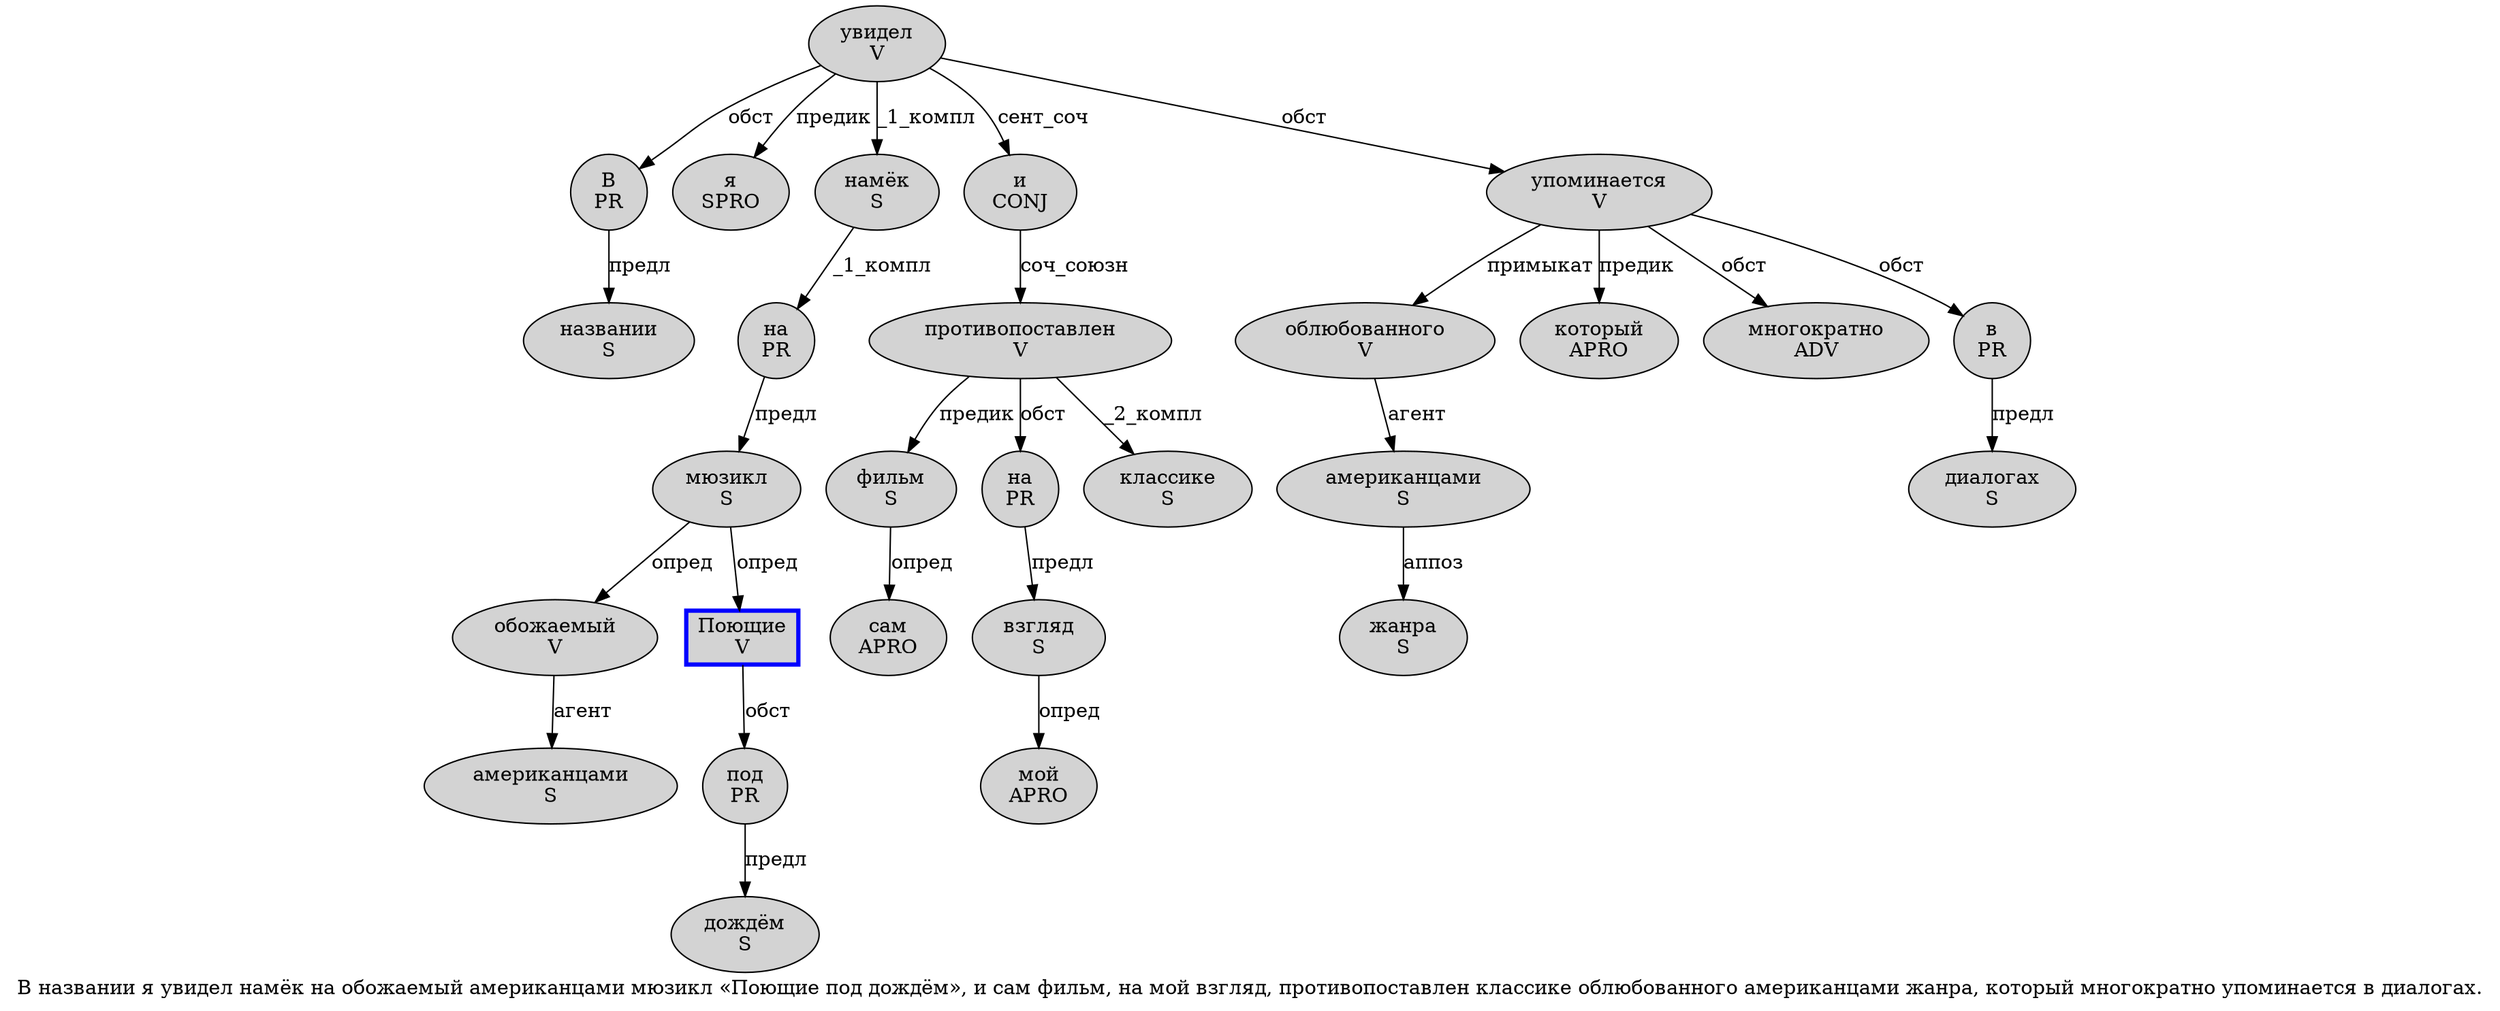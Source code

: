digraph SENTENCE_197 {
	graph [label="В названии я увидел намёк на обожаемый американцами мюзикл «Поющие под дождём», и сам фильм, на мой взгляд, противопоставлен классике облюбованного американцами жанра, который многократно упоминается в диалогах."]
	node [style=filled]
		0 [label="В
PR" color="" fillcolor=lightgray penwidth=1 shape=ellipse]
		1 [label="названии
S" color="" fillcolor=lightgray penwidth=1 shape=ellipse]
		2 [label="я
SPRO" color="" fillcolor=lightgray penwidth=1 shape=ellipse]
		3 [label="увидел
V" color="" fillcolor=lightgray penwidth=1 shape=ellipse]
		4 [label="намёк
S" color="" fillcolor=lightgray penwidth=1 shape=ellipse]
		5 [label="на
PR" color="" fillcolor=lightgray penwidth=1 shape=ellipse]
		6 [label="обожаемый
V" color="" fillcolor=lightgray penwidth=1 shape=ellipse]
		7 [label="американцами
S" color="" fillcolor=lightgray penwidth=1 shape=ellipse]
		8 [label="мюзикл
S" color="" fillcolor=lightgray penwidth=1 shape=ellipse]
		10 [label="Поющие
V" color=blue fillcolor=lightgray penwidth=3 shape=box]
		11 [label="под
PR" color="" fillcolor=lightgray penwidth=1 shape=ellipse]
		12 [label="дождём
S" color="" fillcolor=lightgray penwidth=1 shape=ellipse]
		15 [label="и
CONJ" color="" fillcolor=lightgray penwidth=1 shape=ellipse]
		16 [label="сам
APRO" color="" fillcolor=lightgray penwidth=1 shape=ellipse]
		17 [label="фильм
S" color="" fillcolor=lightgray penwidth=1 shape=ellipse]
		19 [label="на
PR" color="" fillcolor=lightgray penwidth=1 shape=ellipse]
		20 [label="мой
APRO" color="" fillcolor=lightgray penwidth=1 shape=ellipse]
		21 [label="взгляд
S" color="" fillcolor=lightgray penwidth=1 shape=ellipse]
		23 [label="противопоставлен
V" color="" fillcolor=lightgray penwidth=1 shape=ellipse]
		24 [label="классике
S" color="" fillcolor=lightgray penwidth=1 shape=ellipse]
		25 [label="облюбованного
V" color="" fillcolor=lightgray penwidth=1 shape=ellipse]
		26 [label="американцами
S" color="" fillcolor=lightgray penwidth=1 shape=ellipse]
		27 [label="жанра
S" color="" fillcolor=lightgray penwidth=1 shape=ellipse]
		29 [label="который
APRO" color="" fillcolor=lightgray penwidth=1 shape=ellipse]
		30 [label="многократно
ADV" color="" fillcolor=lightgray penwidth=1 shape=ellipse]
		31 [label="упоминается
V" color="" fillcolor=lightgray penwidth=1 shape=ellipse]
		32 [label="в
PR" color="" fillcolor=lightgray penwidth=1 shape=ellipse]
		33 [label="диалогах
S" color="" fillcolor=lightgray penwidth=1 shape=ellipse]
			3 -> 0 [label="обст"]
			3 -> 2 [label="предик"]
			3 -> 4 [label="_1_компл"]
			3 -> 15 [label="сент_соч"]
			3 -> 31 [label="обст"]
			4 -> 5 [label="_1_компл"]
			15 -> 23 [label="соч_союзн"]
			25 -> 26 [label="агент"]
			19 -> 21 [label="предл"]
			26 -> 27 [label="аппоз"]
			11 -> 12 [label="предл"]
			10 -> 11 [label="обст"]
			8 -> 6 [label="опред"]
			8 -> 10 [label="опред"]
			17 -> 16 [label="опред"]
			23 -> 17 [label="предик"]
			23 -> 19 [label="обст"]
			23 -> 24 [label="_2_компл"]
			32 -> 33 [label="предл"]
			21 -> 20 [label="опред"]
			31 -> 25 [label="примыкат"]
			31 -> 29 [label="предик"]
			31 -> 30 [label="обст"]
			31 -> 32 [label="обст"]
			0 -> 1 [label="предл"]
			5 -> 8 [label="предл"]
			6 -> 7 [label="агент"]
}